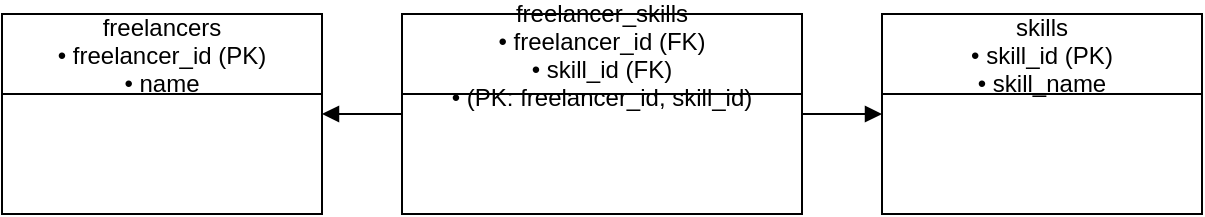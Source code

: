 <mxfile version="26.1.0">
  <diagram name="1NF - Repeating Groups Eliminated" id="mSXFZxVGlsyv6bpPESSv">
    <mxGraphModel dx="794" dy="426" grid="1" gridSize="10" guides="1" tooltips="1" connect="1" arrows="1" fold="1" page="1" pageScale="1" pageWidth="850" pageHeight="1100" math="0" shadow="0">
      <root>
        <mxCell id="0" />
        <mxCell id="1" parent="0" />
        <mxCell id="JcYyMJVg_uHY1vWYL8lm-1" value="freelancers&#xa;• freelancer_id (PK)&#xa;• name" style="shape=swimlane;" vertex="1" parent="1">
          <mxGeometry x="80" y="160" width="160" height="100" as="geometry" />
        </mxCell>
        <mxCell id="JcYyMJVg_uHY1vWYL8lm-2" value="freelancer_skills&#xa;• freelancer_id (FK)&#xa;• skill_id (FK)&#xa;• (PK: freelancer_id, skill_id)" style="shape=swimlane;" vertex="1" parent="1">
          <mxGeometry x="280" y="160" width="200" height="100" as="geometry" />
        </mxCell>
        <mxCell id="JcYyMJVg_uHY1vWYL8lm-3" value="skills&#xa;• skill_id (PK)&#xa;• skill_name" style="shape=swimlane;" vertex="1" parent="1">
          <mxGeometry x="520" y="160" width="160" height="100" as="geometry" />
        </mxCell>
        <mxCell id="JcYyMJVg_uHY1vWYL8lm-4" style="endArrow=block;" edge="1" parent="1" source="JcYyMJVg_uHY1vWYL8lm-2" target="JcYyMJVg_uHY1vWYL8lm-1">
          <mxGeometry relative="1" as="geometry" />
        </mxCell>
        <mxCell id="JcYyMJVg_uHY1vWYL8lm-5" style="endArrow=block;" edge="1" parent="1" source="JcYyMJVg_uHY1vWYL8lm-2" target="JcYyMJVg_uHY1vWYL8lm-3">
          <mxGeometry relative="1" as="geometry" />
        </mxCell>
      </root>
    </mxGraphModel>
  </diagram>
</mxfile>
